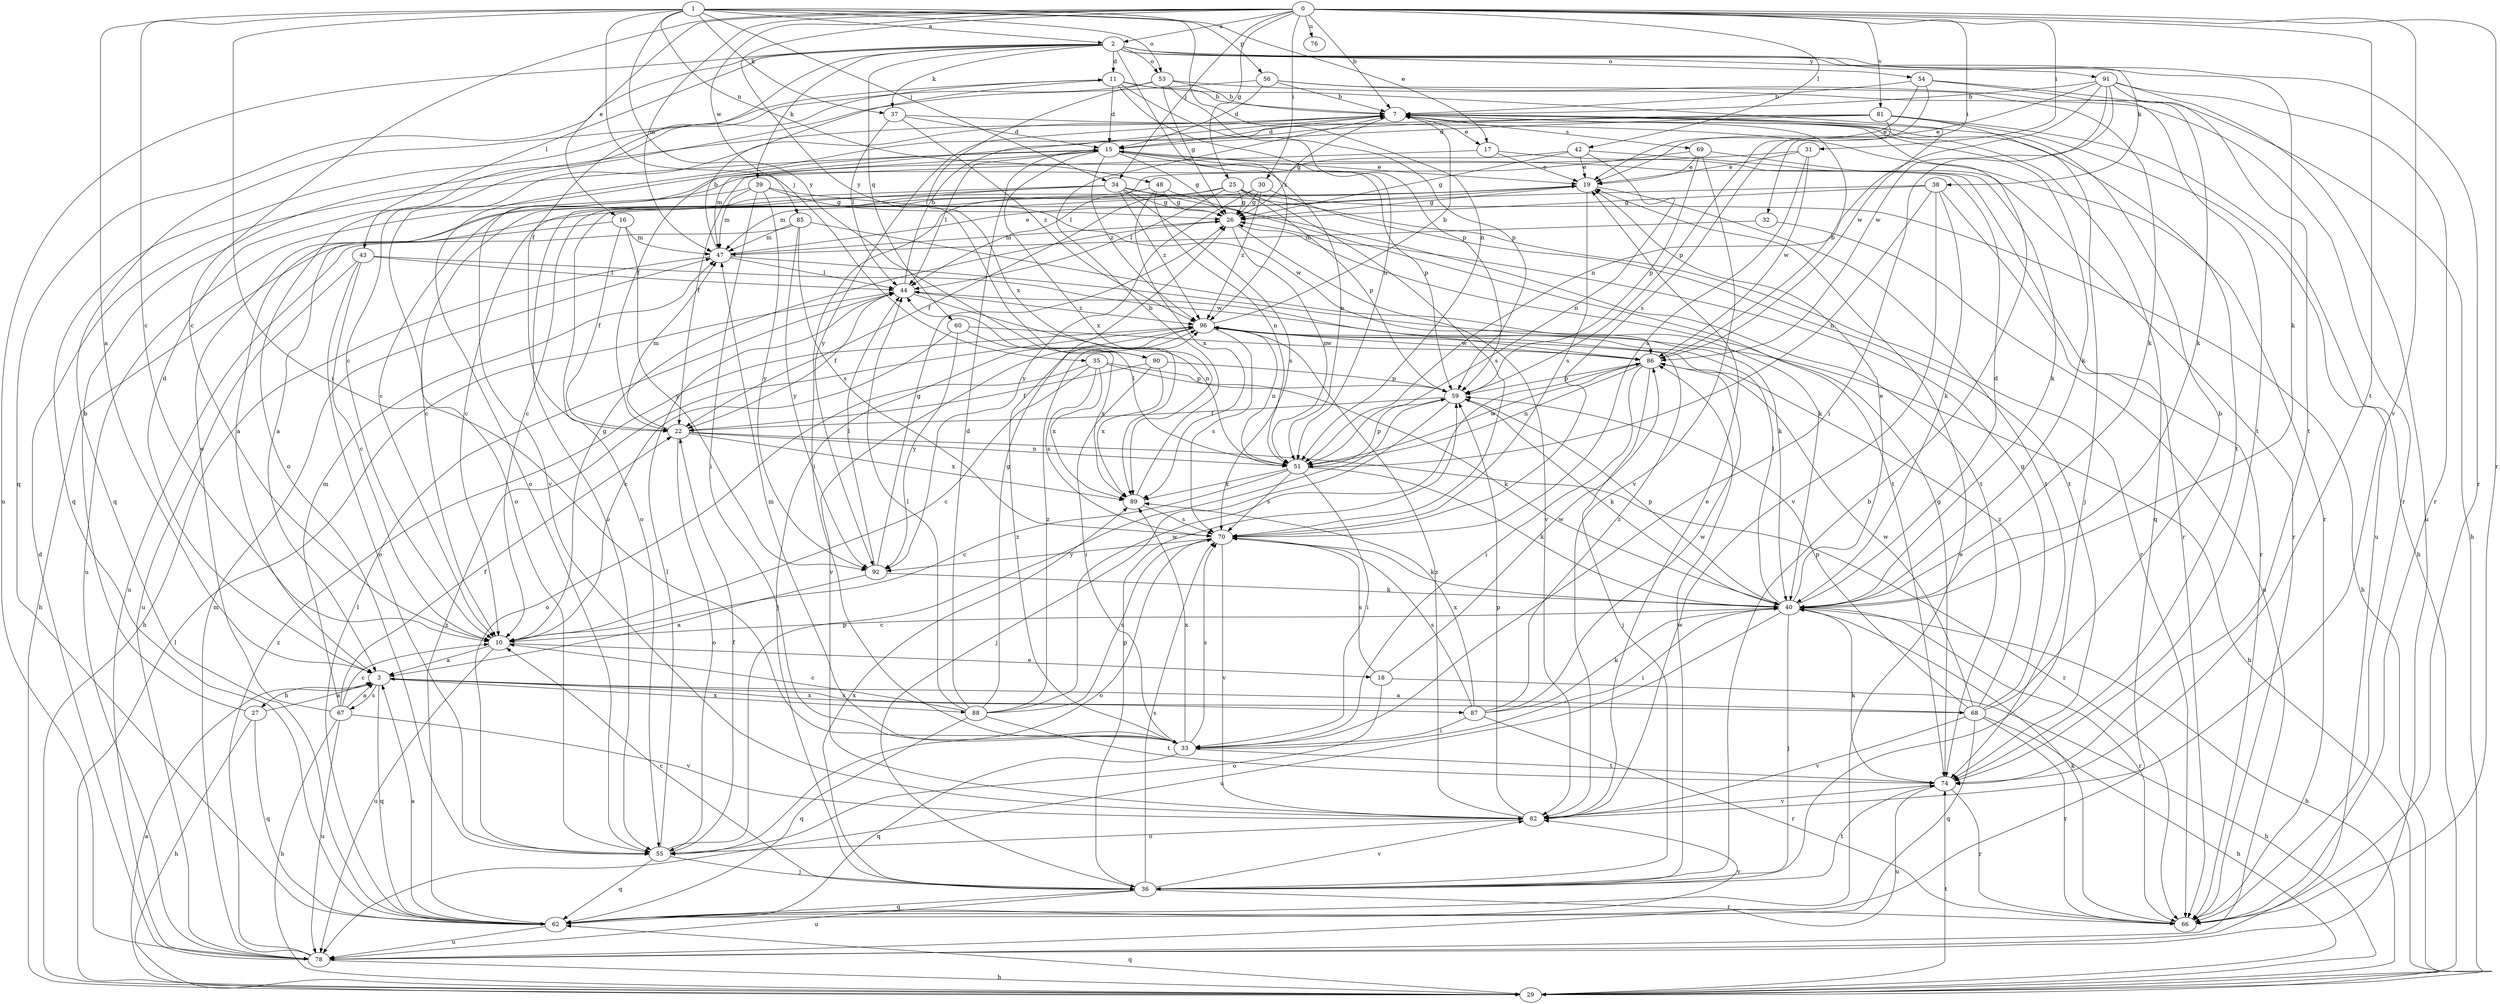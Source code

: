 strict digraph  {
0;
1;
2;
3;
7;
10;
11;
15;
16;
17;
18;
19;
22;
25;
26;
27;
29;
30;
31;
32;
33;
34;
35;
36;
37;
38;
39;
40;
42;
43;
44;
47;
48;
51;
53;
54;
55;
56;
59;
60;
62;
66;
67;
68;
69;
70;
74;
76;
78;
81;
82;
85;
86;
87;
88;
89;
90;
91;
92;
96;
0 -> 2  [label=a];
0 -> 7  [label=b];
0 -> 10  [label=c];
0 -> 16  [label=e];
0 -> 25  [label=g];
0 -> 30  [label=i];
0 -> 31  [label=i];
0 -> 32  [label=i];
0 -> 34  [label=j];
0 -> 42  [label=l];
0 -> 47  [label=m];
0 -> 66  [label=r];
0 -> 74  [label=t];
0 -> 76  [label=u];
0 -> 81  [label=v];
0 -> 82  [label=v];
0 -> 85  [label=w];
0 -> 90  [label=y];
1 -> 2  [label=a];
1 -> 3  [label=a];
1 -> 10  [label=c];
1 -> 17  [label=e];
1 -> 33  [label=i];
1 -> 34  [label=j];
1 -> 35  [label=j];
1 -> 37  [label=k];
1 -> 48  [label=n];
1 -> 51  [label=n];
1 -> 53  [label=o];
1 -> 56  [label=p];
1 -> 90  [label=y];
2 -> 11  [label=d];
2 -> 22  [label=f];
2 -> 37  [label=k];
2 -> 38  [label=k];
2 -> 39  [label=k];
2 -> 40  [label=k];
2 -> 43  [label=l];
2 -> 53  [label=o];
2 -> 54  [label=o];
2 -> 60  [label=q];
2 -> 62  [label=q];
2 -> 66  [label=r];
2 -> 78  [label=u];
2 -> 91  [label=y];
2 -> 96  [label=z];
3 -> 11  [label=d];
3 -> 27  [label=h];
3 -> 62  [label=q];
3 -> 67  [label=s];
3 -> 68  [label=s];
3 -> 87  [label=x];
3 -> 88  [label=x];
7 -> 15  [label=d];
7 -> 17  [label=e];
7 -> 26  [label=g];
7 -> 40  [label=k];
7 -> 62  [label=q];
7 -> 69  [label=s];
7 -> 74  [label=t];
7 -> 92  [label=y];
10 -> 3  [label=a];
10 -> 18  [label=e];
10 -> 26  [label=g];
10 -> 78  [label=u];
11 -> 7  [label=b];
11 -> 10  [label=c];
11 -> 15  [label=d];
11 -> 51  [label=n];
11 -> 59  [label=p];
11 -> 62  [label=q];
11 -> 86  [label=w];
15 -> 19  [label=e];
15 -> 26  [label=g];
15 -> 44  [label=l];
15 -> 51  [label=n];
15 -> 55  [label=o];
15 -> 59  [label=p];
15 -> 82  [label=v];
15 -> 89  [label=x];
15 -> 96  [label=z];
16 -> 22  [label=f];
16 -> 29  [label=h];
16 -> 47  [label=m];
16 -> 92  [label=y];
17 -> 19  [label=e];
17 -> 47  [label=m];
17 -> 66  [label=r];
18 -> 29  [label=h];
18 -> 55  [label=o];
18 -> 70  [label=s];
18 -> 86  [label=w];
19 -> 26  [label=g];
19 -> 47  [label=m];
19 -> 55  [label=o];
19 -> 70  [label=s];
19 -> 74  [label=t];
22 -> 47  [label=m];
22 -> 51  [label=n];
22 -> 55  [label=o];
22 -> 66  [label=r];
22 -> 89  [label=x];
25 -> 10  [label=c];
25 -> 22  [label=f];
25 -> 26  [label=g];
25 -> 29  [label=h];
25 -> 44  [label=l];
25 -> 59  [label=p];
25 -> 70  [label=s];
26 -> 47  [label=m];
26 -> 51  [label=n];
26 -> 82  [label=v];
27 -> 3  [label=a];
27 -> 7  [label=b];
27 -> 29  [label=h];
27 -> 62  [label=q];
29 -> 3  [label=a];
29 -> 44  [label=l];
29 -> 62  [label=q];
29 -> 74  [label=t];
30 -> 10  [label=c];
30 -> 26  [label=g];
30 -> 74  [label=t];
30 -> 92  [label=y];
30 -> 96  [label=z];
31 -> 10  [label=c];
31 -> 19  [label=e];
31 -> 70  [label=s];
31 -> 86  [label=w];
32 -> 47  [label=m];
32 -> 78  [label=u];
33 -> 47  [label=m];
33 -> 62  [label=q];
33 -> 70  [label=s];
33 -> 74  [label=t];
33 -> 89  [label=x];
33 -> 96  [label=z];
34 -> 3  [label=a];
34 -> 10  [label=c];
34 -> 26  [label=g];
34 -> 55  [label=o];
34 -> 66  [label=r];
34 -> 70  [label=s];
34 -> 74  [label=t];
34 -> 96  [label=z];
35 -> 10  [label=c];
35 -> 40  [label=k];
35 -> 55  [label=o];
35 -> 59  [label=p];
35 -> 70  [label=s];
35 -> 89  [label=x];
36 -> 7  [label=b];
36 -> 10  [label=c];
36 -> 59  [label=p];
36 -> 62  [label=q];
36 -> 66  [label=r];
36 -> 70  [label=s];
36 -> 74  [label=t];
36 -> 78  [label=u];
36 -> 82  [label=v];
36 -> 86  [label=w];
36 -> 89  [label=x];
37 -> 15  [label=d];
37 -> 44  [label=l];
37 -> 66  [label=r];
37 -> 96  [label=z];
38 -> 3  [label=a];
38 -> 26  [label=g];
38 -> 40  [label=k];
38 -> 51  [label=n];
38 -> 66  [label=r];
38 -> 82  [label=v];
39 -> 26  [label=g];
39 -> 33  [label=i];
39 -> 47  [label=m];
39 -> 78  [label=u];
39 -> 86  [label=w];
39 -> 92  [label=y];
40 -> 10  [label=c];
40 -> 15  [label=d];
40 -> 19  [label=e];
40 -> 29  [label=h];
40 -> 33  [label=i];
40 -> 36  [label=j];
40 -> 44  [label=l];
40 -> 59  [label=p];
40 -> 66  [label=r];
40 -> 78  [label=u];
42 -> 19  [label=e];
42 -> 22  [label=f];
42 -> 26  [label=g];
42 -> 40  [label=k];
42 -> 51  [label=n];
43 -> 10  [label=c];
43 -> 44  [label=l];
43 -> 55  [label=o];
43 -> 78  [label=u];
43 -> 86  [label=w];
44 -> 7  [label=b];
44 -> 22  [label=f];
44 -> 51  [label=n];
44 -> 96  [label=z];
47 -> 7  [label=b];
47 -> 19  [label=e];
47 -> 29  [label=h];
47 -> 40  [label=k];
47 -> 44  [label=l];
48 -> 26  [label=g];
48 -> 33  [label=i];
48 -> 51  [label=n];
48 -> 74  [label=t];
48 -> 89  [label=x];
51 -> 10  [label=c];
51 -> 33  [label=i];
51 -> 40  [label=k];
51 -> 44  [label=l];
51 -> 59  [label=p];
51 -> 70  [label=s];
51 -> 86  [label=w];
51 -> 89  [label=x];
53 -> 7  [label=b];
53 -> 26  [label=g];
53 -> 59  [label=p];
53 -> 62  [label=q];
53 -> 66  [label=r];
53 -> 89  [label=x];
54 -> 7  [label=b];
54 -> 19  [label=e];
54 -> 29  [label=h];
54 -> 40  [label=k];
54 -> 70  [label=s];
55 -> 22  [label=f];
55 -> 36  [label=j];
55 -> 44  [label=l];
55 -> 59  [label=p];
55 -> 62  [label=q];
56 -> 7  [label=b];
56 -> 15  [label=d];
56 -> 40  [label=k];
56 -> 55  [label=o];
56 -> 74  [label=t];
59 -> 22  [label=f];
59 -> 36  [label=j];
59 -> 40  [label=k];
60 -> 10  [label=c];
60 -> 86  [label=w];
60 -> 89  [label=x];
60 -> 92  [label=y];
62 -> 3  [label=a];
62 -> 19  [label=e];
62 -> 44  [label=l];
62 -> 78  [label=u];
62 -> 82  [label=v];
62 -> 96  [label=z];
66 -> 40  [label=k];
67 -> 3  [label=a];
67 -> 10  [label=c];
67 -> 19  [label=e];
67 -> 22  [label=f];
67 -> 29  [label=h];
67 -> 47  [label=m];
67 -> 78  [label=u];
67 -> 82  [label=v];
68 -> 3  [label=a];
68 -> 7  [label=b];
68 -> 26  [label=g];
68 -> 29  [label=h];
68 -> 59  [label=p];
68 -> 62  [label=q];
68 -> 66  [label=r];
68 -> 82  [label=v];
68 -> 86  [label=w];
68 -> 96  [label=z];
69 -> 19  [label=e];
69 -> 44  [label=l];
69 -> 59  [label=p];
69 -> 66  [label=r];
69 -> 82  [label=v];
70 -> 40  [label=k];
70 -> 55  [label=o];
70 -> 82  [label=v];
70 -> 92  [label=y];
74 -> 26  [label=g];
74 -> 40  [label=k];
74 -> 66  [label=r];
74 -> 78  [label=u];
74 -> 82  [label=v];
78 -> 15  [label=d];
78 -> 29  [label=h];
78 -> 47  [label=m];
78 -> 96  [label=z];
81 -> 15  [label=d];
81 -> 22  [label=f];
81 -> 29  [label=h];
81 -> 36  [label=j];
81 -> 55  [label=o];
81 -> 59  [label=p];
81 -> 78  [label=u];
82 -> 19  [label=e];
82 -> 55  [label=o];
82 -> 59  [label=p];
82 -> 96  [label=z];
85 -> 40  [label=k];
85 -> 47  [label=m];
85 -> 70  [label=s];
85 -> 78  [label=u];
85 -> 92  [label=y];
86 -> 7  [label=b];
86 -> 33  [label=i];
86 -> 36  [label=j];
86 -> 51  [label=n];
86 -> 59  [label=p];
87 -> 33  [label=i];
87 -> 40  [label=k];
87 -> 66  [label=r];
87 -> 70  [label=s];
87 -> 86  [label=w];
87 -> 89  [label=x];
87 -> 96  [label=z];
88 -> 10  [label=c];
88 -> 15  [label=d];
88 -> 26  [label=g];
88 -> 44  [label=l];
88 -> 62  [label=q];
88 -> 70  [label=s];
88 -> 74  [label=t];
88 -> 86  [label=w];
88 -> 96  [label=z];
89 -> 7  [label=b];
89 -> 70  [label=s];
90 -> 22  [label=f];
90 -> 33  [label=i];
90 -> 59  [label=p];
90 -> 89  [label=x];
91 -> 7  [label=b];
91 -> 19  [label=e];
91 -> 33  [label=i];
91 -> 51  [label=n];
91 -> 66  [label=r];
91 -> 74  [label=t];
91 -> 78  [label=u];
91 -> 86  [label=w];
92 -> 3  [label=a];
92 -> 26  [label=g];
92 -> 40  [label=k];
92 -> 44  [label=l];
96 -> 7  [label=b];
96 -> 29  [label=h];
96 -> 36  [label=j];
96 -> 51  [label=n];
96 -> 70  [label=s];
96 -> 82  [label=v];
96 -> 86  [label=w];
}

